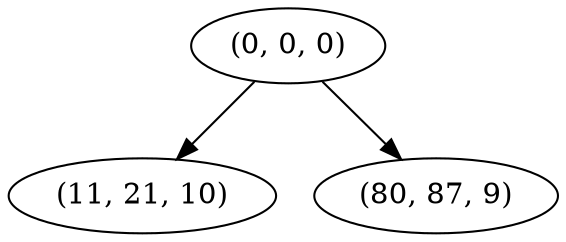 digraph tree {
    "(0, 0, 0)";
    "(11, 21, 10)";
    "(80, 87, 9)";
    "(0, 0, 0)" -> "(11, 21, 10)";
    "(0, 0, 0)" -> "(80, 87, 9)";
}
